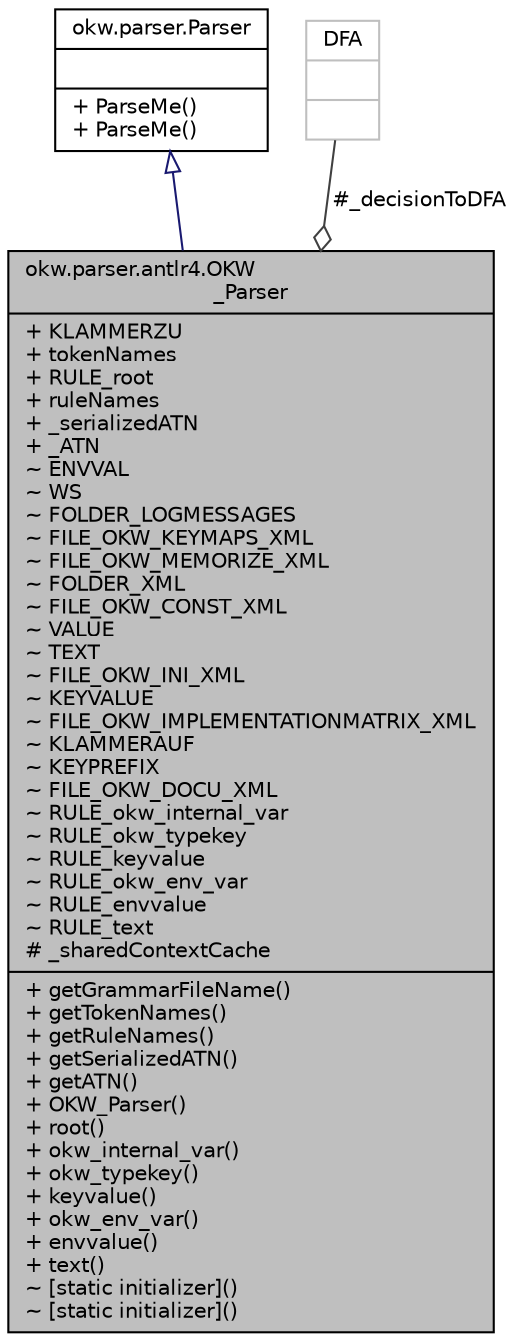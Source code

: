 digraph "okw.parser.antlr4.OKW_Parser"
{
 // INTERACTIVE_SVG=YES
  edge [fontname="Helvetica",fontsize="10",labelfontname="Helvetica",labelfontsize="10"];
  node [fontname="Helvetica",fontsize="10",shape=record];
  Node2 [label="{okw.parser.antlr4.OKW\l_Parser\n|+ KLAMMERZU\l+ tokenNames\l+ RULE_root\l+ ruleNames\l+ _serializedATN\l+ _ATN\l~ ENVVAL\l~ WS\l~ FOLDER_LOGMESSAGES\l~ FILE_OKW_KEYMAPS_XML\l~ FILE_OKW_MEMORIZE_XML\l~ FOLDER_XML\l~ FILE_OKW_CONST_XML\l~ VALUE\l~ TEXT\l~ FILE_OKW_INI_XML\l~ KEYVALUE\l~ FILE_OKW_IMPLEMENTATIONMATRIX_XML\l~ KLAMMERAUF\l~ KEYPREFIX\l~ FILE_OKW_DOCU_XML\l~ RULE_okw_internal_var\l~ RULE_okw_typekey\l~ RULE_keyvalue\l~ RULE_okw_env_var\l~ RULE_envvalue\l~ RULE_text\l# _sharedContextCache\l|+ getGrammarFileName()\l+ getTokenNames()\l+ getRuleNames()\l+ getSerializedATN()\l+ getATN()\l+ OKW_Parser()\l+ root()\l+ okw_internal_var()\l+ okw_typekey()\l+ keyvalue()\l+ okw_env_var()\l+ envvalue()\l+ text()\l~ [static initializer]()\l~ [static initializer]()\l}",height=0.2,width=0.4,color="black", fillcolor="grey75", style="filled", fontcolor="black"];
  Node3 -> Node2 [dir="back",color="midnightblue",fontsize="10",style="solid",arrowtail="onormal",fontname="Helvetica"];
  Node3 [label="{okw.parser.Parser\n||+ ParseMe()\l+ ParseMe()\l}",height=0.2,width=0.4,color="black", fillcolor="white", style="filled",URL="$classokw_1_1parser_1_1_parser.html"];
  Node4 -> Node2 [color="grey25",fontsize="10",style="solid",label=" #_decisionToDFA" ,arrowhead="odiamond",fontname="Helvetica"];
  Node4 [label="{DFA\n||}",height=0.2,width=0.4,color="grey75", fillcolor="white", style="filled"];
}

